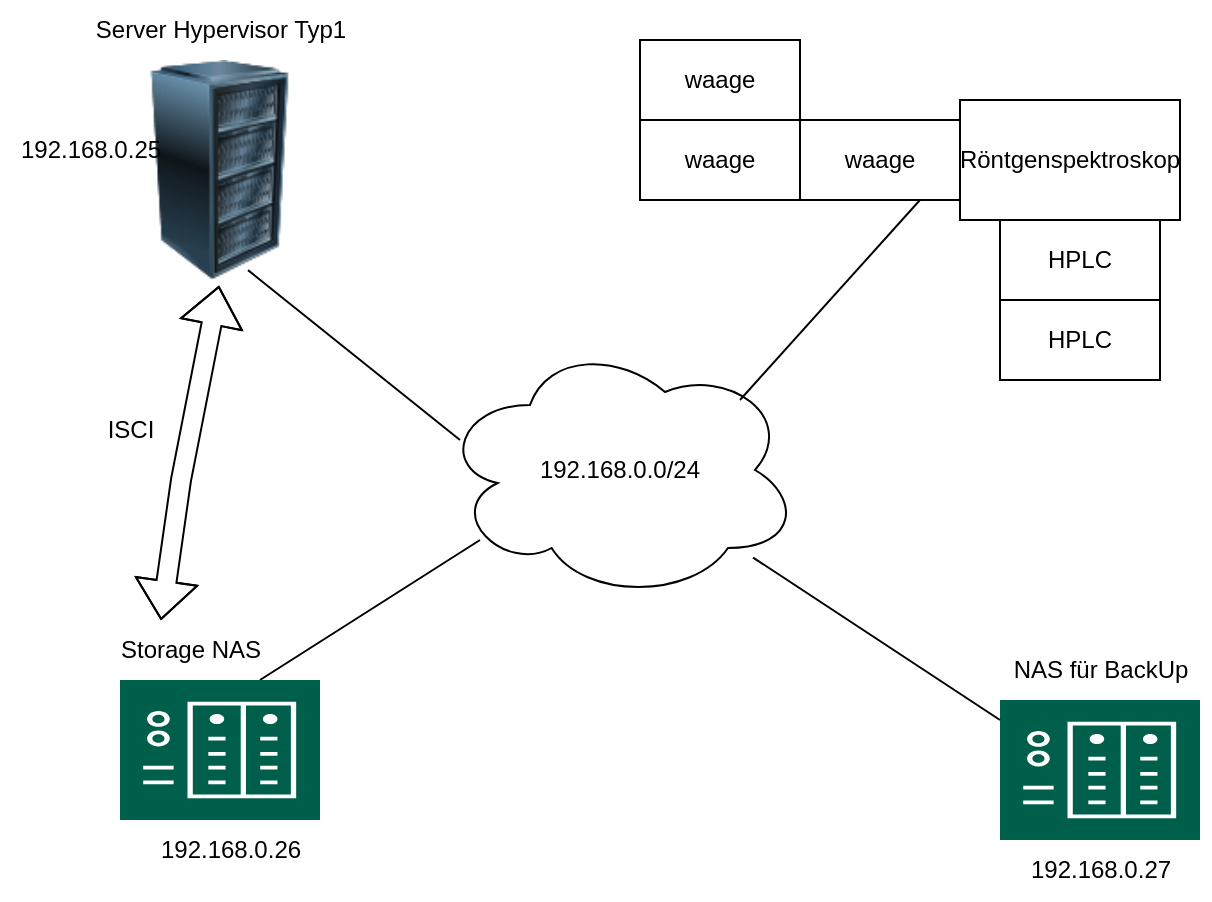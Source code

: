 <mxfile version="24.0.0" type="github">
  <diagram name="Page-1" id="FBtMGMUnysoZTFoQg5hw">
    <mxGraphModel dx="1434" dy="820" grid="1" gridSize="10" guides="1" tooltips="1" connect="1" arrows="1" fold="1" page="1" pageScale="1" pageWidth="827" pageHeight="1169" math="0" shadow="0">
      <root>
        <mxCell id="0" />
        <mxCell id="1" parent="0" />
        <mxCell id="ApG5QdqdcKeVNtwqTkVT-1" value="192.168.0.0/24" style="ellipse;shape=cloud;whiteSpace=wrap;html=1;" vertex="1" parent="1">
          <mxGeometry x="310" y="250" width="180" height="130" as="geometry" />
        </mxCell>
        <mxCell id="ApG5QdqdcKeVNtwqTkVT-2" value="" style="sketch=0;pointerEvents=1;shadow=0;dashed=0;html=1;strokeColor=none;fillColor=#005F4B;labelPosition=center;verticalLabelPosition=bottom;verticalAlign=top;align=center;outlineConnect=0;shape=mxgraph.veeam2.nas;" vertex="1" parent="1">
          <mxGeometry x="590" y="430" width="100" height="70" as="geometry" />
        </mxCell>
        <mxCell id="ApG5QdqdcKeVNtwqTkVT-3" value="" style="endArrow=none;html=1;rounded=0;" edge="1" parent="1" target="ApG5QdqdcKeVNtwqTkVT-1">
          <mxGeometry width="50" height="50" relative="1" as="geometry">
            <mxPoint x="590" y="440" as="sourcePoint" />
            <mxPoint x="640" y="390" as="targetPoint" />
          </mxGeometry>
        </mxCell>
        <mxCell id="ApG5QdqdcKeVNtwqTkVT-4" value="NAS für BackUp" style="text;html=1;align=center;verticalAlign=middle;resizable=0;points=[];autosize=1;strokeColor=none;fillColor=none;" vertex="1" parent="1">
          <mxGeometry x="585" y="400" width="110" height="30" as="geometry" />
        </mxCell>
        <mxCell id="ApG5QdqdcKeVNtwqTkVT-5" value="" style="endArrow=none;html=1;rounded=0;" edge="1" parent="1">
          <mxGeometry width="50" height="50" relative="1" as="geometry">
            <mxPoint x="220" y="420" as="sourcePoint" />
            <mxPoint x="330" y="350" as="targetPoint" />
          </mxGeometry>
        </mxCell>
        <mxCell id="ApG5QdqdcKeVNtwqTkVT-7" value="" style="sketch=0;pointerEvents=1;shadow=0;dashed=0;html=1;strokeColor=none;fillColor=#005F4B;labelPosition=center;verticalLabelPosition=bottom;verticalAlign=top;align=center;outlineConnect=0;shape=mxgraph.veeam2.nas;" vertex="1" parent="1">
          <mxGeometry x="150" y="420" width="100" height="70" as="geometry" />
        </mxCell>
        <mxCell id="ApG5QdqdcKeVNtwqTkVT-8" value="Storage NAS" style="text;html=1;align=center;verticalAlign=middle;resizable=0;points=[];autosize=1;strokeColor=none;fillColor=none;" vertex="1" parent="1">
          <mxGeometry x="140" y="390" width="90" height="30" as="geometry" />
        </mxCell>
        <mxCell id="ApG5QdqdcKeVNtwqTkVT-9" value="" style="image;html=1;image=img/lib/clip_art/computers/Server_Rack_128x128.png" vertex="1" parent="1">
          <mxGeometry x="130" y="110" width="140" height="110" as="geometry" />
        </mxCell>
        <mxCell id="ApG5QdqdcKeVNtwqTkVT-10" value="" style="endArrow=none;html=1;rounded=0;entryX=0.6;entryY=0.955;entryDx=0;entryDy=0;entryPerimeter=0;" edge="1" parent="1" target="ApG5QdqdcKeVNtwqTkVT-9">
          <mxGeometry width="50" height="50" relative="1" as="geometry">
            <mxPoint x="320" y="300" as="sourcePoint" />
            <mxPoint x="370" y="250" as="targetPoint" />
          </mxGeometry>
        </mxCell>
        <mxCell id="ApG5QdqdcKeVNtwqTkVT-11" value="" style="shape=flexArrow;endArrow=classic;startArrow=classic;html=1;rounded=0;entryX=0.35;entryY=1.027;entryDx=0;entryDy=0;entryPerimeter=0;" edge="1" parent="1">
          <mxGeometry width="100" height="100" relative="1" as="geometry">
            <mxPoint x="170.5" y="390" as="sourcePoint" />
            <mxPoint x="199.5" y="222.97" as="targetPoint" />
            <Array as="points">
              <mxPoint x="180.5" y="320" />
            </Array>
          </mxGeometry>
        </mxCell>
        <mxCell id="ApG5QdqdcKeVNtwqTkVT-12" value="ISCI" style="text;html=1;align=center;verticalAlign=middle;resizable=0;points=[];autosize=1;strokeColor=none;fillColor=none;" vertex="1" parent="1">
          <mxGeometry x="130" y="280" width="50" height="30" as="geometry" />
        </mxCell>
        <mxCell id="ApG5QdqdcKeVNtwqTkVT-13" value="Server Hypervisor Typ1" style="text;html=1;align=center;verticalAlign=middle;resizable=0;points=[];autosize=1;strokeColor=none;fillColor=none;" vertex="1" parent="1">
          <mxGeometry x="125" y="80" width="150" height="30" as="geometry" />
        </mxCell>
        <mxCell id="ApG5QdqdcKeVNtwqTkVT-14" value="" style="endArrow=none;html=1;rounded=0;" edge="1" parent="1">
          <mxGeometry width="50" height="50" relative="1" as="geometry">
            <mxPoint x="460" y="280" as="sourcePoint" />
            <mxPoint x="550" y="180" as="targetPoint" />
          </mxGeometry>
        </mxCell>
        <mxCell id="ApG5QdqdcKeVNtwqTkVT-15" value="192.168.0.25" style="text;html=1;align=center;verticalAlign=middle;resizable=0;points=[];autosize=1;strokeColor=none;fillColor=none;" vertex="1" parent="1">
          <mxGeometry x="90" y="140" width="90" height="30" as="geometry" />
        </mxCell>
        <mxCell id="ApG5QdqdcKeVNtwqTkVT-16" value="192.168.0.26" style="text;html=1;align=center;verticalAlign=middle;resizable=0;points=[];autosize=1;strokeColor=none;fillColor=none;" vertex="1" parent="1">
          <mxGeometry x="160" y="490" width="90" height="30" as="geometry" />
        </mxCell>
        <mxCell id="ApG5QdqdcKeVNtwqTkVT-17" value="192.168.0.27" style="text;html=1;align=center;verticalAlign=middle;resizable=0;points=[];autosize=1;strokeColor=none;fillColor=none;" vertex="1" parent="1">
          <mxGeometry x="595" y="500" width="90" height="30" as="geometry" />
        </mxCell>
        <mxCell id="ApG5QdqdcKeVNtwqTkVT-18" value="waage" style="rounded=0;whiteSpace=wrap;html=1;" vertex="1" parent="1">
          <mxGeometry x="410" y="140" width="80" height="40" as="geometry" />
        </mxCell>
        <mxCell id="ApG5QdqdcKeVNtwqTkVT-19" value="waage" style="rounded=0;whiteSpace=wrap;html=1;" vertex="1" parent="1">
          <mxGeometry x="490" y="140" width="80" height="40" as="geometry" />
        </mxCell>
        <mxCell id="ApG5QdqdcKeVNtwqTkVT-20" value="waage" style="rounded=0;whiteSpace=wrap;html=1;" vertex="1" parent="1">
          <mxGeometry x="410" y="100" width="80" height="40" as="geometry" />
        </mxCell>
        <mxCell id="ApG5QdqdcKeVNtwqTkVT-21" value="Röntgenspektroskop" style="rounded=0;whiteSpace=wrap;html=1;" vertex="1" parent="1">
          <mxGeometry x="570" y="130" width="110" height="60" as="geometry" />
        </mxCell>
        <mxCell id="ApG5QdqdcKeVNtwqTkVT-22" value="HPLC" style="rounded=0;whiteSpace=wrap;html=1;" vertex="1" parent="1">
          <mxGeometry x="590" y="230" width="80" height="40" as="geometry" />
        </mxCell>
        <mxCell id="ApG5QdqdcKeVNtwqTkVT-23" value="HPLC" style="rounded=0;whiteSpace=wrap;html=1;" vertex="1" parent="1">
          <mxGeometry x="590" y="190" width="80" height="40" as="geometry" />
        </mxCell>
      </root>
    </mxGraphModel>
  </diagram>
</mxfile>
